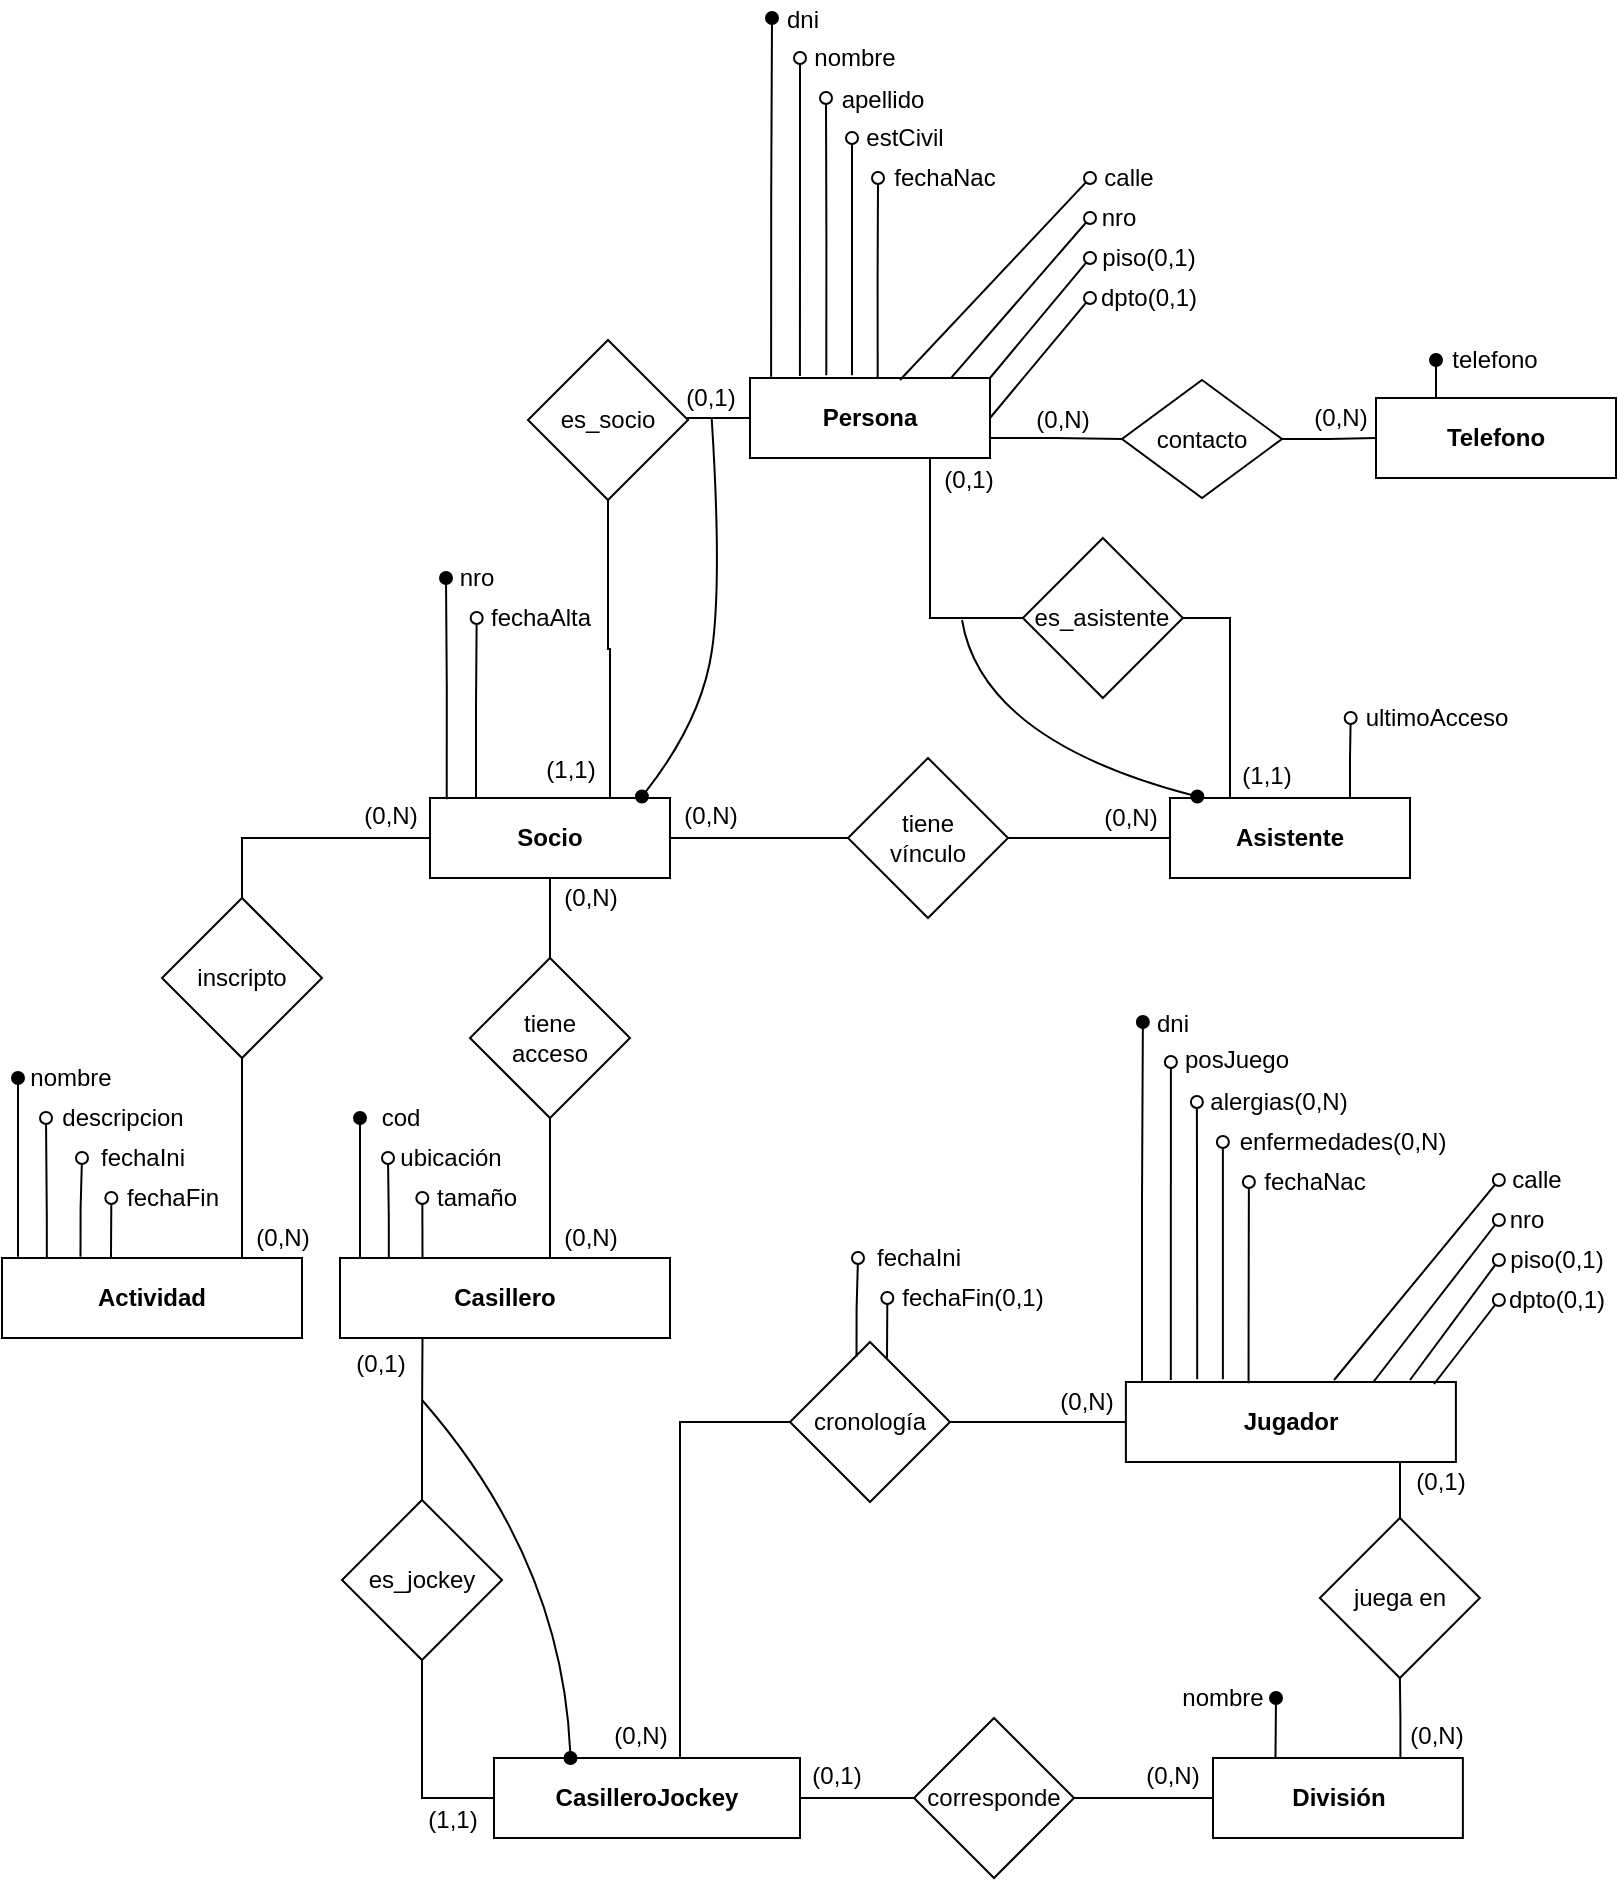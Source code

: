 <mxfile version="17.4.5" type="github">
  <diagram id="Vognjjm8dFTwQtdqgCAF" name="Página-1">
    <mxGraphModel dx="1021" dy="572" grid="1" gridSize="10" guides="1" tooltips="1" connect="1" arrows="1" fold="1" page="1" pageScale="1" pageWidth="827" pageHeight="1169" math="0" shadow="0">
      <root>
        <mxCell id="0" />
        <mxCell id="1" parent="0" />
        <mxCell id="B-XTCu1_oPcwqgRu35aJ-2" style="edgeStyle=orthogonalEdgeStyle;rounded=0;orthogonalLoop=1;jettySize=auto;html=1;exitX=0.088;exitY=-0.015;exitDx=0;exitDy=0;endArrow=oval;endFill=1;exitPerimeter=0;" parent="1" source="B-XTCu1_oPcwqgRu35aJ-1" edge="1">
          <mxGeometry relative="1" as="geometry">
            <mxPoint x="405" y="39" as="targetPoint" />
            <mxPoint x="405" y="199" as="sourcePoint" />
          </mxGeometry>
        </mxCell>
        <mxCell id="B-XTCu1_oPcwqgRu35aJ-4" style="edgeStyle=orthogonalEdgeStyle;rounded=0;orthogonalLoop=1;jettySize=auto;html=1;exitX=0.208;exitY=-0.025;exitDx=0;exitDy=0;endArrow=oval;endFill=0;exitPerimeter=0;" parent="1" source="B-XTCu1_oPcwqgRu35aJ-1" edge="1">
          <mxGeometry relative="1" as="geometry">
            <mxPoint x="419" y="59" as="targetPoint" />
            <mxPoint x="419" y="199" as="sourcePoint" />
          </mxGeometry>
        </mxCell>
        <mxCell id="B-XTCu1_oPcwqgRu35aJ-6" style="edgeStyle=orthogonalEdgeStyle;rounded=0;orthogonalLoop=1;jettySize=auto;html=1;endArrow=oval;endFill=0;exitX=0.318;exitY=-0.035;exitDx=0;exitDy=0;exitPerimeter=0;" parent="1" source="B-XTCu1_oPcwqgRu35aJ-1" edge="1">
          <mxGeometry relative="1" as="geometry">
            <mxPoint x="432" y="79" as="targetPoint" />
            <mxPoint x="432" y="179" as="sourcePoint" />
          </mxGeometry>
        </mxCell>
        <mxCell id="B-XTCu1_oPcwqgRu35aJ-8" style="edgeStyle=orthogonalEdgeStyle;rounded=0;orthogonalLoop=1;jettySize=auto;html=1;exitX=0.425;exitY=-0.035;exitDx=0;exitDy=0;endArrow=oval;endFill=0;exitPerimeter=0;" parent="1" source="B-XTCu1_oPcwqgRu35aJ-1" edge="1">
          <mxGeometry relative="1" as="geometry">
            <mxPoint x="445" y="99" as="targetPoint" />
            <mxPoint x="445" y="199" as="sourcePoint" />
          </mxGeometry>
        </mxCell>
        <mxCell id="B-XTCu1_oPcwqgRu35aJ-10" style="edgeStyle=orthogonalEdgeStyle;rounded=0;orthogonalLoop=1;jettySize=auto;html=1;exitX=0.532;exitY=0.015;exitDx=0;exitDy=0;endArrow=oval;endFill=0;exitPerimeter=0;" parent="1" source="B-XTCu1_oPcwqgRu35aJ-1" edge="1">
          <mxGeometry relative="1" as="geometry">
            <mxPoint x="458" y="199" as="sourcePoint" />
            <mxPoint x="458" y="119" as="targetPoint" />
          </mxGeometry>
        </mxCell>
        <mxCell id="yR5dR-xWDb8dFnb7tV25-9" style="edgeStyle=orthogonalEdgeStyle;rounded=0;orthogonalLoop=1;jettySize=auto;html=1;exitX=0;exitY=0.5;exitDx=0;exitDy=0;entryX=1;entryY=0.5;entryDx=0;entryDy=0;endArrow=none;endFill=0;" parent="1" source="B-XTCu1_oPcwqgRu35aJ-1" target="yR5dR-xWDb8dFnb7tV25-7" edge="1">
          <mxGeometry relative="1" as="geometry" />
        </mxCell>
        <mxCell id="yR5dR-xWDb8dFnb7tV25-11" style="edgeStyle=orthogonalEdgeStyle;rounded=0;orthogonalLoop=1;jettySize=auto;html=1;exitX=0.75;exitY=1;exitDx=0;exitDy=0;entryX=0;entryY=0.5;entryDx=0;entryDy=0;endArrow=none;endFill=0;" parent="1" source="B-XTCu1_oPcwqgRu35aJ-1" target="yR5dR-xWDb8dFnb7tV25-8" edge="1">
          <mxGeometry relative="1" as="geometry" />
        </mxCell>
        <mxCell id="yR5dR-xWDb8dFnb7tV25-19" style="edgeStyle=orthogonalEdgeStyle;rounded=0;orthogonalLoop=1;jettySize=auto;html=1;exitX=1;exitY=0.75;exitDx=0;exitDy=0;entryX=0;entryY=0.5;entryDx=0;entryDy=0;endArrow=none;endFill=0;" parent="1" source="B-XTCu1_oPcwqgRu35aJ-1" target="yR5dR-xWDb8dFnb7tV25-18" edge="1">
          <mxGeometry relative="1" as="geometry" />
        </mxCell>
        <mxCell id="B-XTCu1_oPcwqgRu35aJ-1" value="Persona" style="rounded=0;whiteSpace=wrap;html=1;fontStyle=1" parent="1" vertex="1">
          <mxGeometry x="394" y="219" width="120" height="40" as="geometry" />
        </mxCell>
        <mxCell id="B-XTCu1_oPcwqgRu35aJ-3" value="dni" style="text;html=1;align=center;verticalAlign=middle;resizable=0;points=[];autosize=1;strokeColor=none;fillColor=none;" parent="1" vertex="1">
          <mxGeometry x="405" y="30" width="30" height="20" as="geometry" />
        </mxCell>
        <mxCell id="B-XTCu1_oPcwqgRu35aJ-5" value="nombre" style="text;html=1;align=center;verticalAlign=middle;resizable=0;points=[];autosize=1;strokeColor=none;fillColor=none;" parent="1" vertex="1">
          <mxGeometry x="416" y="49" width="60" height="20" as="geometry" />
        </mxCell>
        <mxCell id="B-XTCu1_oPcwqgRu35aJ-7" value="apellido" style="text;html=1;align=center;verticalAlign=middle;resizable=0;points=[];autosize=1;strokeColor=none;fillColor=none;" parent="1" vertex="1">
          <mxGeometry x="430" y="70" width="60" height="20" as="geometry" />
        </mxCell>
        <mxCell id="B-XTCu1_oPcwqgRu35aJ-9" value="estCivil" style="text;html=1;align=center;verticalAlign=middle;resizable=0;points=[];autosize=1;strokeColor=none;fillColor=none;" parent="1" vertex="1">
          <mxGeometry x="446" y="89" width="50" height="20" as="geometry" />
        </mxCell>
        <mxCell id="B-XTCu1_oPcwqgRu35aJ-11" value="fechaNac" style="text;html=1;align=center;verticalAlign=middle;resizable=0;points=[];autosize=1;strokeColor=none;fillColor=none;" parent="1" vertex="1">
          <mxGeometry x="456" y="109" width="70" height="20" as="geometry" />
        </mxCell>
        <mxCell id="B-XTCu1_oPcwqgRu35aJ-21" style="rounded=0;orthogonalLoop=1;jettySize=auto;html=1;exitX=0.839;exitY=-0.005;exitDx=0;exitDy=0;endArrow=oval;endFill=0;exitPerimeter=0;" parent="1" source="B-XTCu1_oPcwqgRu35aJ-1" edge="1">
          <mxGeometry relative="1" as="geometry">
            <mxPoint x="564" y="139" as="targetPoint" />
            <mxPoint x="527" y="148" as="sourcePoint" />
          </mxGeometry>
        </mxCell>
        <mxCell id="B-XTCu1_oPcwqgRu35aJ-22" style="rounded=0;orthogonalLoop=1;jettySize=auto;html=1;exitX=0.625;exitY=0.025;exitDx=0;exitDy=0;endArrow=oval;endFill=0;exitPerimeter=0;" parent="1" source="B-XTCu1_oPcwqgRu35aJ-1" edge="1">
          <mxGeometry relative="1" as="geometry">
            <mxPoint x="564" y="119" as="targetPoint" />
            <mxPoint x="518.506" y="137.393" as="sourcePoint" />
          </mxGeometry>
        </mxCell>
        <mxCell id="B-XTCu1_oPcwqgRu35aJ-24" style="rounded=0;orthogonalLoop=1;jettySize=auto;html=1;exitX=1;exitY=0;exitDx=0;exitDy=0;endArrow=oval;endFill=0;" parent="1" source="B-XTCu1_oPcwqgRu35aJ-1" edge="1">
          <mxGeometry relative="1" as="geometry">
            <mxPoint x="564" y="159" as="targetPoint" />
            <mxPoint x="518.506" y="158.607" as="sourcePoint" />
          </mxGeometry>
        </mxCell>
        <mxCell id="B-XTCu1_oPcwqgRu35aJ-25" style="rounded=0;orthogonalLoop=1;jettySize=auto;html=1;exitX=1;exitY=0.5;exitDx=0;exitDy=0;endArrow=oval;endFill=0;" parent="1" source="B-XTCu1_oPcwqgRu35aJ-1" edge="1">
          <mxGeometry relative="1" as="geometry">
            <mxPoint x="564" y="179" as="targetPoint" />
            <mxPoint x="498" y="163" as="sourcePoint" />
          </mxGeometry>
        </mxCell>
        <mxCell id="B-XTCu1_oPcwqgRu35aJ-16" value="calle" style="text;html=1;align=center;verticalAlign=middle;resizable=0;points=[];autosize=1;strokeColor=none;fillColor=none;" parent="1" vertex="1">
          <mxGeometry x="563" y="109" width="40" height="20" as="geometry" />
        </mxCell>
        <mxCell id="B-XTCu1_oPcwqgRu35aJ-19" value="dpto(0,1)" style="text;html=1;align=center;verticalAlign=middle;resizable=0;points=[];autosize=1;strokeColor=none;fillColor=none;" parent="1" vertex="1">
          <mxGeometry x="563" y="169" width="60" height="20" as="geometry" />
        </mxCell>
        <mxCell id="B-XTCu1_oPcwqgRu35aJ-26" value="nro" style="text;html=1;align=center;verticalAlign=middle;resizable=0;points=[];autosize=1;strokeColor=none;fillColor=none;" parent="1" vertex="1">
          <mxGeometry x="563" y="129" width="30" height="20" as="geometry" />
        </mxCell>
        <mxCell id="B-XTCu1_oPcwqgRu35aJ-27" value="piso(0,1)" style="text;html=1;align=center;verticalAlign=middle;resizable=0;points=[];autosize=1;strokeColor=none;fillColor=none;" parent="1" vertex="1">
          <mxGeometry x="563" y="149" width="60" height="20" as="geometry" />
        </mxCell>
        <mxCell id="B-XTCu1_oPcwqgRu35aJ-41" style="edgeStyle=orthogonalEdgeStyle;rounded=0;orthogonalLoop=1;jettySize=auto;html=1;exitX=0.25;exitY=0;exitDx=0;exitDy=0;endArrow=oval;endFill=0;" parent="1" edge="1">
          <mxGeometry relative="1" as="geometry">
            <mxPoint x="257.333" y="339" as="targetPoint" />
            <mxPoint x="257" y="429" as="sourcePoint" />
            <Array as="points">
              <mxPoint x="257" y="384" />
            </Array>
          </mxGeometry>
        </mxCell>
        <mxCell id="B-XTCu1_oPcwqgRu35aJ-48" style="edgeStyle=orthogonalEdgeStyle;rounded=0;orthogonalLoop=1;jettySize=auto;html=1;exitX=0.5;exitY=1;exitDx=0;exitDy=0;entryX=0.5;entryY=0;entryDx=0;entryDy=0;endArrow=none;endFill=0;" parent="1" source="B-XTCu1_oPcwqgRu35aJ-28" target="B-XTCu1_oPcwqgRu35aJ-47" edge="1">
          <mxGeometry relative="1" as="geometry" />
        </mxCell>
        <mxCell id="B-XTCu1_oPcwqgRu35aJ-60" style="edgeStyle=orthogonalEdgeStyle;rounded=0;orthogonalLoop=1;jettySize=auto;html=1;exitX=0;exitY=0.5;exitDx=0;exitDy=0;entryX=0.5;entryY=0;entryDx=0;entryDy=0;endArrow=none;endFill=0;" parent="1" source="B-XTCu1_oPcwqgRu35aJ-28" target="B-XTCu1_oPcwqgRu35aJ-59" edge="1">
          <mxGeometry relative="1" as="geometry" />
        </mxCell>
        <mxCell id="B-XTCu1_oPcwqgRu35aJ-28" value="Socio" style="rounded=0;whiteSpace=wrap;html=1;fontStyle=1" parent="1" vertex="1">
          <mxGeometry x="234" y="429" width="120" height="40" as="geometry" />
        </mxCell>
        <mxCell id="B-XTCu1_oPcwqgRu35aJ-39" style="edgeStyle=orthogonalEdgeStyle;rounded=0;orthogonalLoop=1;jettySize=auto;html=1;exitX=0.75;exitY=0;exitDx=0;exitDy=0;endArrow=oval;endFill=0;" parent="1" source="B-XTCu1_oPcwqgRu35aJ-29" edge="1">
          <mxGeometry relative="1" as="geometry">
            <mxPoint x="694.333" y="389" as="targetPoint" />
          </mxGeometry>
        </mxCell>
        <mxCell id="B-XTCu1_oPcwqgRu35aJ-29" value="Asistente" style="rounded=0;whiteSpace=wrap;html=1;fontStyle=1" parent="1" vertex="1">
          <mxGeometry x="604" y="429" width="120" height="40" as="geometry" />
        </mxCell>
        <mxCell id="B-XTCu1_oPcwqgRu35aJ-31" style="edgeStyle=orthogonalEdgeStyle;rounded=0;orthogonalLoop=1;jettySize=auto;html=1;exitX=1;exitY=0.5;exitDx=0;exitDy=0;entryX=0;entryY=0.5;entryDx=0;entryDy=0;endArrow=none;endFill=0;" parent="1" source="B-XTCu1_oPcwqgRu35aJ-30" target="B-XTCu1_oPcwqgRu35aJ-29" edge="1">
          <mxGeometry relative="1" as="geometry" />
        </mxCell>
        <mxCell id="B-XTCu1_oPcwqgRu35aJ-32" style="edgeStyle=orthogonalEdgeStyle;rounded=0;orthogonalLoop=1;jettySize=auto;html=1;exitX=0;exitY=0.5;exitDx=0;exitDy=0;entryX=1;entryY=0.5;entryDx=0;entryDy=0;endArrow=none;endFill=0;" parent="1" source="B-XTCu1_oPcwqgRu35aJ-30" target="B-XTCu1_oPcwqgRu35aJ-28" edge="1">
          <mxGeometry relative="1" as="geometry" />
        </mxCell>
        <mxCell id="B-XTCu1_oPcwqgRu35aJ-30" value="tiene&lt;br&gt;vínculo" style="rhombus;whiteSpace=wrap;html=1;" parent="1" vertex="1">
          <mxGeometry x="443" y="409" width="80" height="80" as="geometry" />
        </mxCell>
        <mxCell id="B-XTCu1_oPcwqgRu35aJ-35" value="(0,N)" style="text;html=1;align=center;verticalAlign=middle;resizable=0;points=[];autosize=1;strokeColor=none;fillColor=none;" parent="1" vertex="1">
          <mxGeometry x="564" y="429" width="40" height="20" as="geometry" />
        </mxCell>
        <mxCell id="B-XTCu1_oPcwqgRu35aJ-37" value="(0,N)" style="text;html=1;align=center;verticalAlign=middle;resizable=0;points=[];autosize=1;strokeColor=none;fillColor=none;" parent="1" vertex="1">
          <mxGeometry x="354" y="428" width="40" height="20" as="geometry" />
        </mxCell>
        <mxCell id="B-XTCu1_oPcwqgRu35aJ-40" value="ultimoAcceso" style="text;html=1;align=center;verticalAlign=middle;resizable=0;points=[];autosize=1;strokeColor=none;fillColor=none;" parent="1" vertex="1">
          <mxGeometry x="692" y="379" width="90" height="20" as="geometry" />
        </mxCell>
        <mxCell id="B-XTCu1_oPcwqgRu35aJ-42" value="fechaAlta" style="text;html=1;align=center;verticalAlign=middle;resizable=0;points=[];autosize=1;strokeColor=none;fillColor=none;" parent="1" vertex="1">
          <mxGeometry x="254" y="329" width="70" height="20" as="geometry" />
        </mxCell>
        <mxCell id="B-XTCu1_oPcwqgRu35aJ-44" style="edgeStyle=orthogonalEdgeStyle;rounded=0;orthogonalLoop=1;jettySize=auto;html=1;exitX=0.128;exitY=0.017;exitDx=0;exitDy=0;endArrow=oval;endFill=1;exitPerimeter=0;" parent="1" edge="1">
          <mxGeometry relative="1" as="geometry">
            <mxPoint x="242" y="319" as="targetPoint" />
            <mxPoint x="242.36" y="429.68" as="sourcePoint" />
            <Array as="points">
              <mxPoint x="242" y="374" />
            </Array>
          </mxGeometry>
        </mxCell>
        <mxCell id="B-XTCu1_oPcwqgRu35aJ-45" value="nro" style="text;html=1;align=center;verticalAlign=middle;resizable=0;points=[];autosize=1;strokeColor=none;fillColor=none;" parent="1" vertex="1">
          <mxGeometry x="242" y="309" width="30" height="20" as="geometry" />
        </mxCell>
        <mxCell id="B-XTCu1_oPcwqgRu35aJ-50" style="edgeStyle=orthogonalEdgeStyle;rounded=0;orthogonalLoop=1;jettySize=auto;html=1;exitX=0.25;exitY=0;exitDx=0;exitDy=0;endArrow=oval;endFill=1;" parent="1" edge="1">
          <mxGeometry relative="1" as="geometry">
            <mxPoint x="199" y="589" as="targetPoint" />
            <mxPoint x="199" y="659" as="sourcePoint" />
            <Array as="points">
              <mxPoint x="199" y="649" />
              <mxPoint x="199" y="649" />
            </Array>
          </mxGeometry>
        </mxCell>
        <mxCell id="B-XTCu1_oPcwqgRu35aJ-52" style="edgeStyle=orthogonalEdgeStyle;rounded=0;orthogonalLoop=1;jettySize=auto;html=1;exitX=0.148;exitY=0.017;exitDx=0;exitDy=0;endArrow=oval;endFill=0;exitPerimeter=0;" parent="1" source="B-XTCu1_oPcwqgRu35aJ-46" edge="1">
          <mxGeometry relative="1" as="geometry">
            <mxPoint x="213" y="609" as="targetPoint" />
            <Array as="points">
              <mxPoint x="213" y="639" />
              <mxPoint x="213" y="619" />
            </Array>
          </mxGeometry>
        </mxCell>
        <mxCell id="B-XTCu1_oPcwqgRu35aJ-54" style="edgeStyle=orthogonalEdgeStyle;rounded=0;orthogonalLoop=1;jettySize=auto;html=1;exitX=0.25;exitY=0;exitDx=0;exitDy=0;endArrow=oval;endFill=0;" parent="1" source="B-XTCu1_oPcwqgRu35aJ-46" edge="1">
          <mxGeometry relative="1" as="geometry">
            <mxPoint x="230.167" y="629" as="targetPoint" />
          </mxGeometry>
        </mxCell>
        <mxCell id="B-XTCu1_oPcwqgRu35aJ-46" value="Casillero" style="rounded=0;whiteSpace=wrap;html=1;fontStyle=1" parent="1" vertex="1">
          <mxGeometry x="189" y="659" width="165" height="40" as="geometry" />
        </mxCell>
        <mxCell id="B-XTCu1_oPcwqgRu35aJ-49" style="edgeStyle=orthogonalEdgeStyle;rounded=0;orthogonalLoop=1;jettySize=auto;html=1;exitX=0.5;exitY=1;exitDx=0;exitDy=0;entryX=0.5;entryY=0;entryDx=0;entryDy=0;endArrow=none;endFill=0;" parent="1" source="B-XTCu1_oPcwqgRu35aJ-47" target="B-XTCu1_oPcwqgRu35aJ-46" edge="1">
          <mxGeometry relative="1" as="geometry">
            <Array as="points">
              <mxPoint x="294" y="659" />
            </Array>
          </mxGeometry>
        </mxCell>
        <mxCell id="B-XTCu1_oPcwqgRu35aJ-47" value="tiene&lt;br&gt;acceso" style="rhombus;whiteSpace=wrap;html=1;" parent="1" vertex="1">
          <mxGeometry x="254" y="509" width="80" height="80" as="geometry" />
        </mxCell>
        <mxCell id="B-XTCu1_oPcwqgRu35aJ-51" value="cod" style="text;html=1;align=center;verticalAlign=middle;resizable=0;points=[];autosize=1;strokeColor=none;fillColor=none;" parent="1" vertex="1">
          <mxGeometry x="204" y="579" width="30" height="20" as="geometry" />
        </mxCell>
        <mxCell id="B-XTCu1_oPcwqgRu35aJ-53" value="ubicación" style="text;html=1;align=center;verticalAlign=middle;resizable=0;points=[];autosize=1;strokeColor=none;fillColor=none;" parent="1" vertex="1">
          <mxGeometry x="209" y="599" width="70" height="20" as="geometry" />
        </mxCell>
        <mxCell id="B-XTCu1_oPcwqgRu35aJ-55" value="tamaño" style="text;html=1;align=center;verticalAlign=middle;resizable=0;points=[];autosize=1;strokeColor=none;fillColor=none;" parent="1" vertex="1">
          <mxGeometry x="227" y="619" width="60" height="20" as="geometry" />
        </mxCell>
        <mxCell id="B-XTCu1_oPcwqgRu35aJ-56" value="(0,N)" style="text;html=1;align=center;verticalAlign=middle;resizable=0;points=[];autosize=1;strokeColor=none;fillColor=none;" parent="1" vertex="1">
          <mxGeometry x="294" y="469" width="40" height="20" as="geometry" />
        </mxCell>
        <mxCell id="B-XTCu1_oPcwqgRu35aJ-57" value="(0,N)" style="text;html=1;align=center;verticalAlign=middle;resizable=0;points=[];autosize=1;strokeColor=none;fillColor=none;" parent="1" vertex="1">
          <mxGeometry x="294" y="639" width="40" height="20" as="geometry" />
        </mxCell>
        <mxCell id="B-XTCu1_oPcwqgRu35aJ-71" style="edgeStyle=orthogonalEdgeStyle;rounded=0;orthogonalLoop=1;jettySize=auto;html=1;exitX=0.5;exitY=0;exitDx=0;exitDy=0;endArrow=oval;endFill=0;" parent="1" edge="1">
          <mxGeometry relative="1" as="geometry">
            <mxPoint x="74.667" y="629" as="targetPoint" />
            <mxPoint x="74.5" y="659" as="sourcePoint" />
          </mxGeometry>
        </mxCell>
        <mxCell id="B-XTCu1_oPcwqgRu35aJ-58" value="Actividad" style="rounded=0;whiteSpace=wrap;html=1;fontStyle=1" parent="1" vertex="1">
          <mxGeometry x="20" y="659" width="150" height="40" as="geometry" />
        </mxCell>
        <mxCell id="B-XTCu1_oPcwqgRu35aJ-61" style="edgeStyle=orthogonalEdgeStyle;rounded=0;orthogonalLoop=1;jettySize=auto;html=1;exitX=0.5;exitY=1;exitDx=0;exitDy=0;entryX=0.5;entryY=0;entryDx=0;entryDy=0;endArrow=none;endFill=0;" parent="1" source="B-XTCu1_oPcwqgRu35aJ-59" target="B-XTCu1_oPcwqgRu35aJ-58" edge="1">
          <mxGeometry relative="1" as="geometry">
            <Array as="points">
              <mxPoint x="140" y="559" />
              <mxPoint x="140" y="659" />
            </Array>
          </mxGeometry>
        </mxCell>
        <mxCell id="B-XTCu1_oPcwqgRu35aJ-59" value="inscripto" style="rhombus;whiteSpace=wrap;html=1;" parent="1" vertex="1">
          <mxGeometry x="100" y="479" width="80" height="80" as="geometry" />
        </mxCell>
        <mxCell id="B-XTCu1_oPcwqgRu35aJ-62" value="(0,N)" style="text;html=1;align=center;verticalAlign=middle;resizable=0;points=[];autosize=1;strokeColor=none;fillColor=none;" parent="1" vertex="1">
          <mxGeometry x="194" y="428" width="40" height="20" as="geometry" />
        </mxCell>
        <mxCell id="B-XTCu1_oPcwqgRu35aJ-64" value="(0,N)" style="text;html=1;align=center;verticalAlign=middle;resizable=0;points=[];autosize=1;strokeColor=none;fillColor=none;" parent="1" vertex="1">
          <mxGeometry x="140" y="639" width="40" height="20" as="geometry" />
        </mxCell>
        <mxCell id="B-XTCu1_oPcwqgRu35aJ-65" style="edgeStyle=orthogonalEdgeStyle;rounded=0;orthogonalLoop=1;jettySize=auto;html=1;exitX=0.25;exitY=0;exitDx=0;exitDy=0;endArrow=oval;endFill=1;" parent="1" edge="1">
          <mxGeometry relative="1" as="geometry">
            <mxPoint x="28" y="569" as="targetPoint" />
            <mxPoint x="28" y="658.32" as="sourcePoint" />
            <Array as="points">
              <mxPoint x="28" y="648.32" />
              <mxPoint x="28" y="648.32" />
            </Array>
          </mxGeometry>
        </mxCell>
        <mxCell id="B-XTCu1_oPcwqgRu35aJ-66" style="edgeStyle=orthogonalEdgeStyle;rounded=0;orthogonalLoop=1;jettySize=auto;html=1;exitX=0.148;exitY=0.017;exitDx=0;exitDy=0;endArrow=oval;endFill=0;exitPerimeter=0;" parent="1" edge="1">
          <mxGeometry relative="1" as="geometry">
            <mxPoint x="42" y="589" as="targetPoint" />
            <mxPoint x="42.42" y="659.0" as="sourcePoint" />
            <Array as="points">
              <mxPoint x="42" y="638.32" />
              <mxPoint x="42" y="618.32" />
            </Array>
          </mxGeometry>
        </mxCell>
        <mxCell id="B-XTCu1_oPcwqgRu35aJ-67" style="edgeStyle=orthogonalEdgeStyle;rounded=0;orthogonalLoop=1;jettySize=auto;html=1;exitX=0.25;exitY=0;exitDx=0;exitDy=0;endArrow=oval;endFill=0;" parent="1" edge="1">
          <mxGeometry relative="1" as="geometry">
            <mxPoint x="60" y="609" as="targetPoint" />
            <mxPoint x="59.25" y="658.32" as="sourcePoint" />
            <Array as="points">
              <mxPoint x="59" y="634" />
            </Array>
          </mxGeometry>
        </mxCell>
        <mxCell id="B-XTCu1_oPcwqgRu35aJ-68" value="nombre" style="text;html=1;align=center;verticalAlign=middle;resizable=0;points=[];autosize=1;strokeColor=none;fillColor=none;" parent="1" vertex="1">
          <mxGeometry x="24" y="559" width="60" height="20" as="geometry" />
        </mxCell>
        <mxCell id="B-XTCu1_oPcwqgRu35aJ-69" value="descripcion" style="text;html=1;align=center;verticalAlign=middle;resizable=0;points=[];autosize=1;strokeColor=none;fillColor=none;" parent="1" vertex="1">
          <mxGeometry x="40" y="579" width="80" height="20" as="geometry" />
        </mxCell>
        <mxCell id="B-XTCu1_oPcwqgRu35aJ-70" value="fechaIni" style="text;html=1;align=center;verticalAlign=middle;resizable=0;points=[];autosize=1;strokeColor=none;fillColor=none;" parent="1" vertex="1">
          <mxGeometry x="60" y="599" width="60" height="20" as="geometry" />
        </mxCell>
        <mxCell id="B-XTCu1_oPcwqgRu35aJ-72" value="fechaFin" style="text;html=1;align=center;verticalAlign=middle;resizable=0;points=[];autosize=1;strokeColor=none;fillColor=none;" parent="1" vertex="1">
          <mxGeometry x="75" y="619" width="60" height="20" as="geometry" />
        </mxCell>
        <mxCell id="B-XTCu1_oPcwqgRu35aJ-97" style="edgeStyle=orthogonalEdgeStyle;rounded=0;orthogonalLoop=1;jettySize=auto;html=1;exitX=0;exitY=0.5;exitDx=0;exitDy=0;entryX=1;entryY=0.5;entryDx=0;entryDy=0;endArrow=none;endFill=0;" parent="1" source="B-XTCu1_oPcwqgRu35aJ-73" target="B-XTCu1_oPcwqgRu35aJ-96" edge="1">
          <mxGeometry relative="1" as="geometry" />
        </mxCell>
        <mxCell id="B-XTCu1_oPcwqgRu35aJ-120" style="edgeStyle=orthogonalEdgeStyle;rounded=0;orthogonalLoop=1;jettySize=auto;html=1;exitX=0.75;exitY=1;exitDx=0;exitDy=0;entryX=0.5;entryY=0;entryDx=0;entryDy=0;endArrow=none;endFill=0;" parent="1" source="B-XTCu1_oPcwqgRu35aJ-73" edge="1">
          <mxGeometry relative="1" as="geometry">
            <mxPoint x="718.94" y="811" as="targetPoint" />
            <Array as="points">
              <mxPoint x="719" y="761" />
              <mxPoint x="719" y="786" />
              <mxPoint x="718" y="786" />
            </Array>
          </mxGeometry>
        </mxCell>
        <mxCell id="B-XTCu1_oPcwqgRu35aJ-73" value="Jugador" style="rounded=0;whiteSpace=wrap;html=1;fontStyle=1" parent="1" vertex="1">
          <mxGeometry x="581.94" y="721" width="165" height="40" as="geometry" />
        </mxCell>
        <mxCell id="B-XTCu1_oPcwqgRu35aJ-74" value="CasilleroJockey" style="rounded=0;whiteSpace=wrap;html=1;fontStyle=1" parent="1" vertex="1">
          <mxGeometry x="266" y="909" width="153" height="40" as="geometry" />
        </mxCell>
        <mxCell id="B-XTCu1_oPcwqgRu35aJ-75" style="edgeStyle=orthogonalEdgeStyle;rounded=0;orthogonalLoop=1;jettySize=auto;html=1;exitX=0.088;exitY=-0.015;exitDx=0;exitDy=0;endArrow=oval;endFill=1;exitPerimeter=0;" parent="1" edge="1">
          <mxGeometry relative="1" as="geometry">
            <mxPoint x="590.44" y="541" as="targetPoint" />
            <mxPoint x="590.0" y="720.4" as="sourcePoint" />
            <Array as="points">
              <mxPoint x="590" y="631" />
            </Array>
          </mxGeometry>
        </mxCell>
        <mxCell id="B-XTCu1_oPcwqgRu35aJ-76" style="edgeStyle=orthogonalEdgeStyle;rounded=0;orthogonalLoop=1;jettySize=auto;html=1;exitX=0.208;exitY=-0.025;exitDx=0;exitDy=0;endArrow=oval;endFill=0;exitPerimeter=0;" parent="1" edge="1">
          <mxGeometry relative="1" as="geometry">
            <mxPoint x="604.44" y="561" as="targetPoint" />
            <mxPoint x="604.4" y="720.0" as="sourcePoint" />
          </mxGeometry>
        </mxCell>
        <mxCell id="B-XTCu1_oPcwqgRu35aJ-77" style="edgeStyle=orthogonalEdgeStyle;rounded=0;orthogonalLoop=1;jettySize=auto;html=1;endArrow=oval;endFill=0;exitX=0.318;exitY=-0.035;exitDx=0;exitDy=0;exitPerimeter=0;" parent="1" edge="1">
          <mxGeometry relative="1" as="geometry">
            <mxPoint x="617.44" y="581" as="targetPoint" />
            <mxPoint x="617.6" y="719.6" as="sourcePoint" />
            <Array as="points">
              <mxPoint x="617" y="692" />
              <mxPoint x="617" y="692" />
            </Array>
          </mxGeometry>
        </mxCell>
        <mxCell id="B-XTCu1_oPcwqgRu35aJ-78" style="edgeStyle=orthogonalEdgeStyle;rounded=0;orthogonalLoop=1;jettySize=auto;html=1;exitX=0.425;exitY=-0.035;exitDx=0;exitDy=0;endArrow=oval;endFill=0;exitPerimeter=0;" parent="1" edge="1">
          <mxGeometry relative="1" as="geometry">
            <mxPoint x="630.44" y="601" as="targetPoint" />
            <mxPoint x="630.44" y="719.6" as="sourcePoint" />
          </mxGeometry>
        </mxCell>
        <mxCell id="B-XTCu1_oPcwqgRu35aJ-79" style="edgeStyle=orthogonalEdgeStyle;rounded=0;orthogonalLoop=1;jettySize=auto;html=1;exitX=0.532;exitY=0.015;exitDx=0;exitDy=0;endArrow=oval;endFill=0;exitPerimeter=0;" parent="1" edge="1">
          <mxGeometry relative="1" as="geometry">
            <mxPoint x="643.28" y="721.6" as="sourcePoint" />
            <mxPoint x="643.44" y="621" as="targetPoint" />
            <Array as="points">
              <mxPoint x="643" y="692" />
              <mxPoint x="643" y="692" />
            </Array>
          </mxGeometry>
        </mxCell>
        <mxCell id="B-XTCu1_oPcwqgRu35aJ-81" value="dni" style="text;html=1;align=center;verticalAlign=middle;resizable=0;points=[];autosize=1;strokeColor=none;fillColor=none;" parent="1" vertex="1">
          <mxGeometry x="590.44" y="532" width="30" height="20" as="geometry" />
        </mxCell>
        <mxCell id="B-XTCu1_oPcwqgRu35aJ-82" value="posJuego" style="text;html=1;align=center;verticalAlign=middle;resizable=0;points=[];autosize=1;strokeColor=none;fillColor=none;" parent="1" vertex="1">
          <mxGeometry x="602.44" y="550" width="70" height="20" as="geometry" />
        </mxCell>
        <mxCell id="B-XTCu1_oPcwqgRu35aJ-83" value="alergias(0,N)" style="text;html=1;align=center;verticalAlign=middle;resizable=0;points=[];autosize=1;strokeColor=none;fillColor=none;" parent="1" vertex="1">
          <mxGeometry x="618.44" y="571" width="80" height="20" as="geometry" />
        </mxCell>
        <mxCell id="B-XTCu1_oPcwqgRu35aJ-84" value="enfermedades(0,N)" style="text;html=1;align=center;verticalAlign=middle;resizable=0;points=[];autosize=1;strokeColor=none;fillColor=none;" parent="1" vertex="1">
          <mxGeometry x="630.44" y="591" width="120" height="20" as="geometry" />
        </mxCell>
        <mxCell id="B-XTCu1_oPcwqgRu35aJ-85" value="fechaNac" style="text;html=1;align=center;verticalAlign=middle;resizable=0;points=[];autosize=1;strokeColor=none;fillColor=none;" parent="1" vertex="1">
          <mxGeometry x="641.44" y="611" width="70" height="20" as="geometry" />
        </mxCell>
        <mxCell id="B-XTCu1_oPcwqgRu35aJ-86" style="rounded=0;orthogonalLoop=1;jettySize=auto;html=1;exitX=0.75;exitY=0;exitDx=0;exitDy=0;endArrow=oval;endFill=0;" parent="1" source="B-XTCu1_oPcwqgRu35aJ-73" edge="1">
          <mxGeometry relative="1" as="geometry">
            <mxPoint x="768.44" y="640" as="targetPoint" />
            <mxPoint x="731.44" y="649" as="sourcePoint" />
          </mxGeometry>
        </mxCell>
        <mxCell id="B-XTCu1_oPcwqgRu35aJ-87" style="rounded=0;orthogonalLoop=1;jettySize=auto;html=1;exitX=0.631;exitY=-0.025;exitDx=0;exitDy=0;endArrow=oval;endFill=0;exitPerimeter=0;" parent="1" source="B-XTCu1_oPcwqgRu35aJ-73" edge="1">
          <mxGeometry relative="1" as="geometry">
            <mxPoint x="768.44" y="620" as="targetPoint" />
            <mxPoint x="722.946" y="638.393" as="sourcePoint" />
          </mxGeometry>
        </mxCell>
        <mxCell id="B-XTCu1_oPcwqgRu35aJ-88" style="rounded=0;orthogonalLoop=1;jettySize=auto;html=1;exitX=0.861;exitY=-0.025;exitDx=0;exitDy=0;endArrow=oval;endFill=0;exitPerimeter=0;" parent="1" source="B-XTCu1_oPcwqgRu35aJ-73" edge="1">
          <mxGeometry relative="1" as="geometry">
            <mxPoint x="768.44" y="660" as="targetPoint" />
            <mxPoint x="722.946" y="660" as="sourcePoint" />
          </mxGeometry>
        </mxCell>
        <mxCell id="B-XTCu1_oPcwqgRu35aJ-89" style="rounded=0;orthogonalLoop=1;jettySize=auto;html=1;exitX=0.934;exitY=0.025;exitDx=0;exitDy=0;endArrow=oval;endFill=0;exitPerimeter=0;" parent="1" source="B-XTCu1_oPcwqgRu35aJ-73" edge="1">
          <mxGeometry relative="1" as="geometry">
            <mxPoint x="768.44" y="680" as="targetPoint" />
            <mxPoint x="702.44" y="664" as="sourcePoint" />
          </mxGeometry>
        </mxCell>
        <mxCell id="B-XTCu1_oPcwqgRu35aJ-91" value="calle" style="text;html=1;align=center;verticalAlign=middle;resizable=0;points=[];autosize=1;strokeColor=none;fillColor=none;" parent="1" vertex="1">
          <mxGeometry x="767.44" y="610" width="40" height="20" as="geometry" />
        </mxCell>
        <mxCell id="B-XTCu1_oPcwqgRu35aJ-92" value="dpto(0,1)" style="text;html=1;align=center;verticalAlign=middle;resizable=0;points=[];autosize=1;strokeColor=none;fillColor=none;" parent="1" vertex="1">
          <mxGeometry x="767.44" y="670" width="60" height="20" as="geometry" />
        </mxCell>
        <mxCell id="B-XTCu1_oPcwqgRu35aJ-94" value="nro" style="text;html=1;align=center;verticalAlign=middle;resizable=0;points=[];autosize=1;strokeColor=none;fillColor=none;" parent="1" vertex="1">
          <mxGeometry x="767.44" y="630" width="30" height="20" as="geometry" />
        </mxCell>
        <mxCell id="B-XTCu1_oPcwqgRu35aJ-95" value="piso(0,1)" style="text;html=1;align=center;verticalAlign=middle;resizable=0;points=[];autosize=1;strokeColor=none;fillColor=none;" parent="1" vertex="1">
          <mxGeometry x="767.44" y="650" width="60" height="20" as="geometry" />
        </mxCell>
        <mxCell id="B-XTCu1_oPcwqgRu35aJ-102" style="edgeStyle=orthogonalEdgeStyle;rounded=0;orthogonalLoop=1;jettySize=auto;html=1;exitX=0;exitY=0.5;exitDx=0;exitDy=0;entryX=0.5;entryY=0;entryDx=0;entryDy=0;endArrow=none;endFill=0;" parent="1" source="B-XTCu1_oPcwqgRu35aJ-96" target="B-XTCu1_oPcwqgRu35aJ-74" edge="1">
          <mxGeometry relative="1" as="geometry">
            <Array as="points">
              <mxPoint x="359" y="741" />
              <mxPoint x="359" y="909" />
            </Array>
          </mxGeometry>
        </mxCell>
        <mxCell id="B-XTCu1_oPcwqgRu35aJ-96" value="cronología" style="rhombus;whiteSpace=wrap;html=1;" parent="1" vertex="1">
          <mxGeometry x="414" y="701" width="80" height="80" as="geometry" />
        </mxCell>
        <mxCell id="B-XTCu1_oPcwqgRu35aJ-98" style="edgeStyle=orthogonalEdgeStyle;rounded=0;orthogonalLoop=1;jettySize=auto;html=1;exitX=0.5;exitY=0;exitDx=0;exitDy=0;endArrow=oval;endFill=0;" parent="1" edge="1">
          <mxGeometry relative="1" as="geometry">
            <mxPoint x="462.667" y="679" as="targetPoint" />
            <mxPoint x="462.5" y="709" as="sourcePoint" />
          </mxGeometry>
        </mxCell>
        <mxCell id="B-XTCu1_oPcwqgRu35aJ-99" style="edgeStyle=orthogonalEdgeStyle;rounded=0;orthogonalLoop=1;jettySize=auto;html=1;exitX=0.25;exitY=0;exitDx=0;exitDy=0;endArrow=oval;endFill=0;" parent="1" edge="1">
          <mxGeometry relative="1" as="geometry">
            <mxPoint x="448" y="659" as="targetPoint" />
            <mxPoint x="447.25" y="708.32" as="sourcePoint" />
            <Array as="points">
              <mxPoint x="447" y="684" />
            </Array>
          </mxGeometry>
        </mxCell>
        <mxCell id="B-XTCu1_oPcwqgRu35aJ-100" value="fechaIni" style="text;html=1;align=center;verticalAlign=middle;resizable=0;points=[];autosize=1;strokeColor=none;fillColor=none;" parent="1" vertex="1">
          <mxGeometry x="448" y="649" width="60" height="20" as="geometry" />
        </mxCell>
        <mxCell id="B-XTCu1_oPcwqgRu35aJ-101" value="fechaFin(0,1)" style="text;html=1;align=center;verticalAlign=middle;resizable=0;points=[];autosize=1;strokeColor=none;fillColor=none;" parent="1" vertex="1">
          <mxGeometry x="460" y="669" width="90" height="20" as="geometry" />
        </mxCell>
        <mxCell id="B-XTCu1_oPcwqgRu35aJ-106" value="(0,N)" style="text;html=1;align=center;verticalAlign=middle;resizable=0;points=[];autosize=1;strokeColor=none;fillColor=none;" parent="1" vertex="1">
          <mxGeometry x="541.94" y="721" width="40" height="20" as="geometry" />
        </mxCell>
        <mxCell id="B-XTCu1_oPcwqgRu35aJ-107" value="(0,N)" style="text;html=1;align=center;verticalAlign=middle;resizable=0;points=[];autosize=1;strokeColor=none;fillColor=none;" parent="1" vertex="1">
          <mxGeometry x="319" y="888" width="40" height="20" as="geometry" />
        </mxCell>
        <mxCell id="B-XTCu1_oPcwqgRu35aJ-118" style="edgeStyle=orthogonalEdgeStyle;rounded=0;orthogonalLoop=1;jettySize=auto;html=1;exitX=0.75;exitY=0;exitDx=0;exitDy=0;entryX=0.5;entryY=1;entryDx=0;entryDy=0;endArrow=none;endFill=0;" parent="1" source="B-XTCu1_oPcwqgRu35aJ-114" target="B-XTCu1_oPcwqgRu35aJ-117" edge="1">
          <mxGeometry relative="1" as="geometry" />
        </mxCell>
        <mxCell id="B-XTCu1_oPcwqgRu35aJ-124" style="edgeStyle=orthogonalEdgeStyle;rounded=0;orthogonalLoop=1;jettySize=auto;html=1;exitX=0.25;exitY=0;exitDx=0;exitDy=0;endArrow=oval;endFill=1;" parent="1" source="B-XTCu1_oPcwqgRu35aJ-114" edge="1">
          <mxGeometry relative="1" as="geometry">
            <mxPoint x="657" y="879" as="targetPoint" />
          </mxGeometry>
        </mxCell>
        <mxCell id="B-XTCu1_oPcwqgRu35aJ-114" value="División" style="rounded=0;whiteSpace=wrap;html=1;fontStyle=1" parent="1" vertex="1">
          <mxGeometry x="625.5" y="909" width="124.94" height="40" as="geometry" />
        </mxCell>
        <mxCell id="B-XTCu1_oPcwqgRu35aJ-117" value="juega en" style="rhombus;whiteSpace=wrap;html=1;" parent="1" vertex="1">
          <mxGeometry x="678.94" y="789" width="80" height="80" as="geometry" />
        </mxCell>
        <mxCell id="B-XTCu1_oPcwqgRu35aJ-121" value="(0,1)" style="text;html=1;align=center;verticalAlign=middle;resizable=0;points=[];autosize=1;strokeColor=none;fillColor=none;" parent="1" vertex="1">
          <mxGeometry x="718.94" y="761" width="40" height="20" as="geometry" />
        </mxCell>
        <mxCell id="B-XTCu1_oPcwqgRu35aJ-123" value="(0,N)" style="text;html=1;align=center;verticalAlign=middle;resizable=0;points=[];autosize=1;strokeColor=none;fillColor=none;" parent="1" vertex="1">
          <mxGeometry x="717" y="888" width="40" height="20" as="geometry" />
        </mxCell>
        <mxCell id="B-XTCu1_oPcwqgRu35aJ-125" value="nombre" style="text;html=1;align=center;verticalAlign=middle;resizable=0;points=[];autosize=1;strokeColor=none;fillColor=none;" parent="1" vertex="1">
          <mxGeometry x="600.44" y="869" width="60" height="20" as="geometry" />
        </mxCell>
        <mxCell id="B-XTCu1_oPcwqgRu35aJ-128" style="edgeStyle=orthogonalEdgeStyle;rounded=0;orthogonalLoop=1;jettySize=auto;html=1;exitX=1;exitY=0.5;exitDx=0;exitDy=0;entryX=0;entryY=0.5;entryDx=0;entryDy=0;endArrow=none;endFill=0;" parent="1" source="B-XTCu1_oPcwqgRu35aJ-127" target="B-XTCu1_oPcwqgRu35aJ-114" edge="1">
          <mxGeometry relative="1" as="geometry" />
        </mxCell>
        <mxCell id="B-XTCu1_oPcwqgRu35aJ-129" style="edgeStyle=orthogonalEdgeStyle;rounded=0;orthogonalLoop=1;jettySize=auto;html=1;exitX=0;exitY=0.5;exitDx=0;exitDy=0;entryX=1;entryY=0.5;entryDx=0;entryDy=0;endArrow=none;endFill=0;" parent="1" source="B-XTCu1_oPcwqgRu35aJ-127" target="B-XTCu1_oPcwqgRu35aJ-74" edge="1">
          <mxGeometry relative="1" as="geometry" />
        </mxCell>
        <mxCell id="B-XTCu1_oPcwqgRu35aJ-127" value="corresponde" style="rhombus;whiteSpace=wrap;html=1;" parent="1" vertex="1">
          <mxGeometry x="476" y="889" width="80" height="80" as="geometry" />
        </mxCell>
        <mxCell id="B-XTCu1_oPcwqgRu35aJ-130" value="(0,N)" style="text;html=1;align=center;verticalAlign=middle;resizable=0;points=[];autosize=1;strokeColor=none;fillColor=none;" parent="1" vertex="1">
          <mxGeometry x="585.44" y="908" width="40" height="20" as="geometry" />
        </mxCell>
        <mxCell id="B-XTCu1_oPcwqgRu35aJ-132" value="(0,1)" style="text;html=1;align=center;verticalAlign=middle;resizable=0;points=[];autosize=1;strokeColor=none;fillColor=none;" parent="1" vertex="1">
          <mxGeometry x="417" y="908" width="40" height="20" as="geometry" />
        </mxCell>
        <mxCell id="yR5dR-xWDb8dFnb7tV25-2" style="edgeStyle=orthogonalEdgeStyle;rounded=0;orthogonalLoop=1;jettySize=auto;html=1;exitX=0.5;exitY=0;exitDx=0;exitDy=0;entryX=0.25;entryY=1;entryDx=0;entryDy=0;endArrow=none;endFill=0;" parent="1" source="yR5dR-xWDb8dFnb7tV25-1" target="B-XTCu1_oPcwqgRu35aJ-46" edge="1">
          <mxGeometry relative="1" as="geometry" />
        </mxCell>
        <mxCell id="yR5dR-xWDb8dFnb7tV25-3" style="edgeStyle=orthogonalEdgeStyle;rounded=0;orthogonalLoop=1;jettySize=auto;html=1;exitX=0.5;exitY=1;exitDx=0;exitDy=0;entryX=0;entryY=0.5;entryDx=0;entryDy=0;endArrow=none;endFill=0;" parent="1" source="yR5dR-xWDb8dFnb7tV25-1" target="B-XTCu1_oPcwqgRu35aJ-74" edge="1">
          <mxGeometry relative="1" as="geometry" />
        </mxCell>
        <mxCell id="yR5dR-xWDb8dFnb7tV25-1" value="es_jockey" style="rhombus;whiteSpace=wrap;html=1;" parent="1" vertex="1">
          <mxGeometry x="190" y="780" width="80" height="80" as="geometry" />
        </mxCell>
        <mxCell id="yR5dR-xWDb8dFnb7tV25-4" value="" style="curved=1;endArrow=oval;html=1;rounded=0;entryX=0.25;entryY=0;entryDx=0;entryDy=0;endFill=1;" parent="1" target="B-XTCu1_oPcwqgRu35aJ-74" edge="1">
          <mxGeometry width="50" height="50" relative="1" as="geometry">
            <mxPoint x="230" y="730" as="sourcePoint" />
            <mxPoint x="130" y="800" as="targetPoint" />
            <Array as="points">
              <mxPoint x="300" y="810" />
            </Array>
          </mxGeometry>
        </mxCell>
        <mxCell id="yR5dR-xWDb8dFnb7tV25-5" value="(0,1)" style="text;html=1;align=center;verticalAlign=middle;resizable=0;points=[];autosize=1;strokeColor=none;fillColor=none;" parent="1" vertex="1">
          <mxGeometry x="189" y="702" width="40" height="20" as="geometry" />
        </mxCell>
        <mxCell id="yR5dR-xWDb8dFnb7tV25-6" value="(1,1)" style="text;html=1;align=center;verticalAlign=middle;resizable=0;points=[];autosize=1;strokeColor=none;fillColor=none;" parent="1" vertex="1">
          <mxGeometry x="225" y="930" width="40" height="20" as="geometry" />
        </mxCell>
        <mxCell id="yR5dR-xWDb8dFnb7tV25-10" style="edgeStyle=orthogonalEdgeStyle;rounded=0;orthogonalLoop=1;jettySize=auto;html=1;exitX=0.5;exitY=1;exitDx=0;exitDy=0;entryX=0.75;entryY=0;entryDx=0;entryDy=0;endArrow=none;endFill=0;" parent="1" source="yR5dR-xWDb8dFnb7tV25-7" target="B-XTCu1_oPcwqgRu35aJ-28" edge="1">
          <mxGeometry relative="1" as="geometry" />
        </mxCell>
        <mxCell id="yR5dR-xWDb8dFnb7tV25-7" value="es_socio" style="rhombus;whiteSpace=wrap;html=1;" parent="1" vertex="1">
          <mxGeometry x="283" y="200" width="80" height="80" as="geometry" />
        </mxCell>
        <mxCell id="yR5dR-xWDb8dFnb7tV25-12" style="edgeStyle=orthogonalEdgeStyle;rounded=0;orthogonalLoop=1;jettySize=auto;html=1;exitX=1;exitY=0.5;exitDx=0;exitDy=0;entryX=0.25;entryY=0;entryDx=0;entryDy=0;endArrow=none;endFill=0;" parent="1" source="yR5dR-xWDb8dFnb7tV25-8" target="B-XTCu1_oPcwqgRu35aJ-29" edge="1">
          <mxGeometry relative="1" as="geometry" />
        </mxCell>
        <mxCell id="yR5dR-xWDb8dFnb7tV25-8" value="es_asistente" style="rhombus;whiteSpace=wrap;html=1;" parent="1" vertex="1">
          <mxGeometry x="530.44" y="299" width="80" height="80" as="geometry" />
        </mxCell>
        <mxCell id="yR5dR-xWDb8dFnb7tV25-13" value="(0,1)" style="text;html=1;align=center;verticalAlign=middle;resizable=0;points=[];autosize=1;strokeColor=none;fillColor=none;" parent="1" vertex="1">
          <mxGeometry x="483" y="260" width="40" height="20" as="geometry" />
        </mxCell>
        <mxCell id="yR5dR-xWDb8dFnb7tV25-14" value="(0,1)" style="text;html=1;align=center;verticalAlign=middle;resizable=0;points=[];autosize=1;strokeColor=none;fillColor=none;" parent="1" vertex="1">
          <mxGeometry x="354" y="219" width="40" height="20" as="geometry" />
        </mxCell>
        <mxCell id="yR5dR-xWDb8dFnb7tV25-15" value="(1,1)" style="text;html=1;align=center;verticalAlign=middle;resizable=0;points=[];autosize=1;strokeColor=none;fillColor=none;" parent="1" vertex="1">
          <mxGeometry x="632.44" y="408" width="40" height="20" as="geometry" />
        </mxCell>
        <mxCell id="yR5dR-xWDb8dFnb7tV25-16" value="(1,1)" style="text;html=1;align=center;verticalAlign=middle;resizable=0;points=[];autosize=1;strokeColor=none;fillColor=none;" parent="1" vertex="1">
          <mxGeometry x="284" y="405" width="40" height="20" as="geometry" />
        </mxCell>
        <mxCell id="yR5dR-xWDb8dFnb7tV25-23" style="edgeStyle=orthogonalEdgeStyle;rounded=0;orthogonalLoop=1;jettySize=auto;html=1;exitX=0.25;exitY=0;exitDx=0;exitDy=0;endArrow=oval;endFill=1;" parent="1" source="yR5dR-xWDb8dFnb7tV25-17" edge="1">
          <mxGeometry relative="1" as="geometry">
            <mxPoint x="737" y="210" as="targetPoint" />
          </mxGeometry>
        </mxCell>
        <mxCell id="yR5dR-xWDb8dFnb7tV25-17" value="Telefono" style="rounded=0;whiteSpace=wrap;html=1;fontStyle=1" parent="1" vertex="1">
          <mxGeometry x="707" y="229" width="120" height="40" as="geometry" />
        </mxCell>
        <mxCell id="yR5dR-xWDb8dFnb7tV25-20" style="edgeStyle=orthogonalEdgeStyle;rounded=0;orthogonalLoop=1;jettySize=auto;html=1;exitX=1;exitY=0.5;exitDx=0;exitDy=0;entryX=0;entryY=0.5;entryDx=0;entryDy=0;endArrow=none;endFill=0;" parent="1" source="yR5dR-xWDb8dFnb7tV25-18" target="yR5dR-xWDb8dFnb7tV25-17" edge="1">
          <mxGeometry relative="1" as="geometry" />
        </mxCell>
        <mxCell id="yR5dR-xWDb8dFnb7tV25-18" value="contacto" style="rhombus;whiteSpace=wrap;html=1;" parent="1" vertex="1">
          <mxGeometry x="580" y="220" width="80" height="59" as="geometry" />
        </mxCell>
        <mxCell id="yR5dR-xWDb8dFnb7tV25-21" value="(0,N)" style="text;html=1;align=center;verticalAlign=middle;resizable=0;points=[];autosize=1;strokeColor=none;fillColor=none;" parent="1" vertex="1">
          <mxGeometry x="530.44" y="230" width="40" height="20" as="geometry" />
        </mxCell>
        <mxCell id="yR5dR-xWDb8dFnb7tV25-22" value="(0,N)" style="text;html=1;align=center;verticalAlign=middle;resizable=0;points=[];autosize=1;strokeColor=none;fillColor=none;" parent="1" vertex="1">
          <mxGeometry x="669" y="229" width="40" height="20" as="geometry" />
        </mxCell>
        <mxCell id="yR5dR-xWDb8dFnb7tV25-24" value="telefono" style="text;html=1;align=center;verticalAlign=middle;resizable=0;points=[];autosize=1;strokeColor=none;fillColor=none;" parent="1" vertex="1">
          <mxGeometry x="736" y="200" width="60" height="20" as="geometry" />
        </mxCell>
        <mxCell id="9g7_xLLqqMa6wWRxqPIq-1" value="" style="curved=1;endArrow=oval;html=1;rounded=0;exitX=0.521;exitY=1.007;exitDx=0;exitDy=0;exitPerimeter=0;entryX=0.883;entryY=-0.018;entryDx=0;entryDy=0;entryPerimeter=0;endFill=1;" edge="1" parent="1" source="yR5dR-xWDb8dFnb7tV25-14" target="B-XTCu1_oPcwqgRu35aJ-28">
          <mxGeometry width="50" height="50" relative="1" as="geometry">
            <mxPoint x="370" y="390" as="sourcePoint" />
            <mxPoint x="420" y="340" as="targetPoint" />
            <Array as="points">
              <mxPoint x="380" y="320" />
              <mxPoint x="370" y="390" />
            </Array>
          </mxGeometry>
        </mxCell>
        <mxCell id="9g7_xLLqqMa6wWRxqPIq-2" value="" style="curved=1;endArrow=oval;html=1;rounded=0;entryX=0.114;entryY=-0.018;entryDx=0;entryDy=0;entryPerimeter=0;endFill=1;" edge="1" parent="1" target="B-XTCu1_oPcwqgRu35aJ-29">
          <mxGeometry width="50" height="50" relative="1" as="geometry">
            <mxPoint x="500" y="340" as="sourcePoint" />
            <mxPoint x="490" y="340" as="targetPoint" />
            <Array as="points">
              <mxPoint x="510" y="400" />
            </Array>
          </mxGeometry>
        </mxCell>
      </root>
    </mxGraphModel>
  </diagram>
</mxfile>
